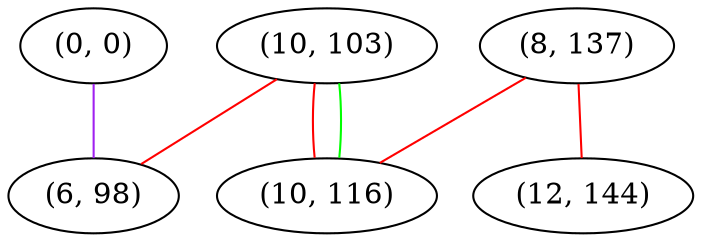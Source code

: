 graph "" {
"(0, 0)";
"(10, 103)";
"(8, 137)";
"(6, 98)";
"(10, 116)";
"(12, 144)";
"(0, 0)" -- "(6, 98)"  [color=purple, key=0, weight=4];
"(10, 103)" -- "(6, 98)"  [color=red, key=0, weight=1];
"(10, 103)" -- "(10, 116)"  [color=red, key=0, weight=1];
"(10, 103)" -- "(10, 116)"  [color=green, key=1, weight=2];
"(8, 137)" -- "(10, 116)"  [color=red, key=0, weight=1];
"(8, 137)" -- "(12, 144)"  [color=red, key=0, weight=1];
}
